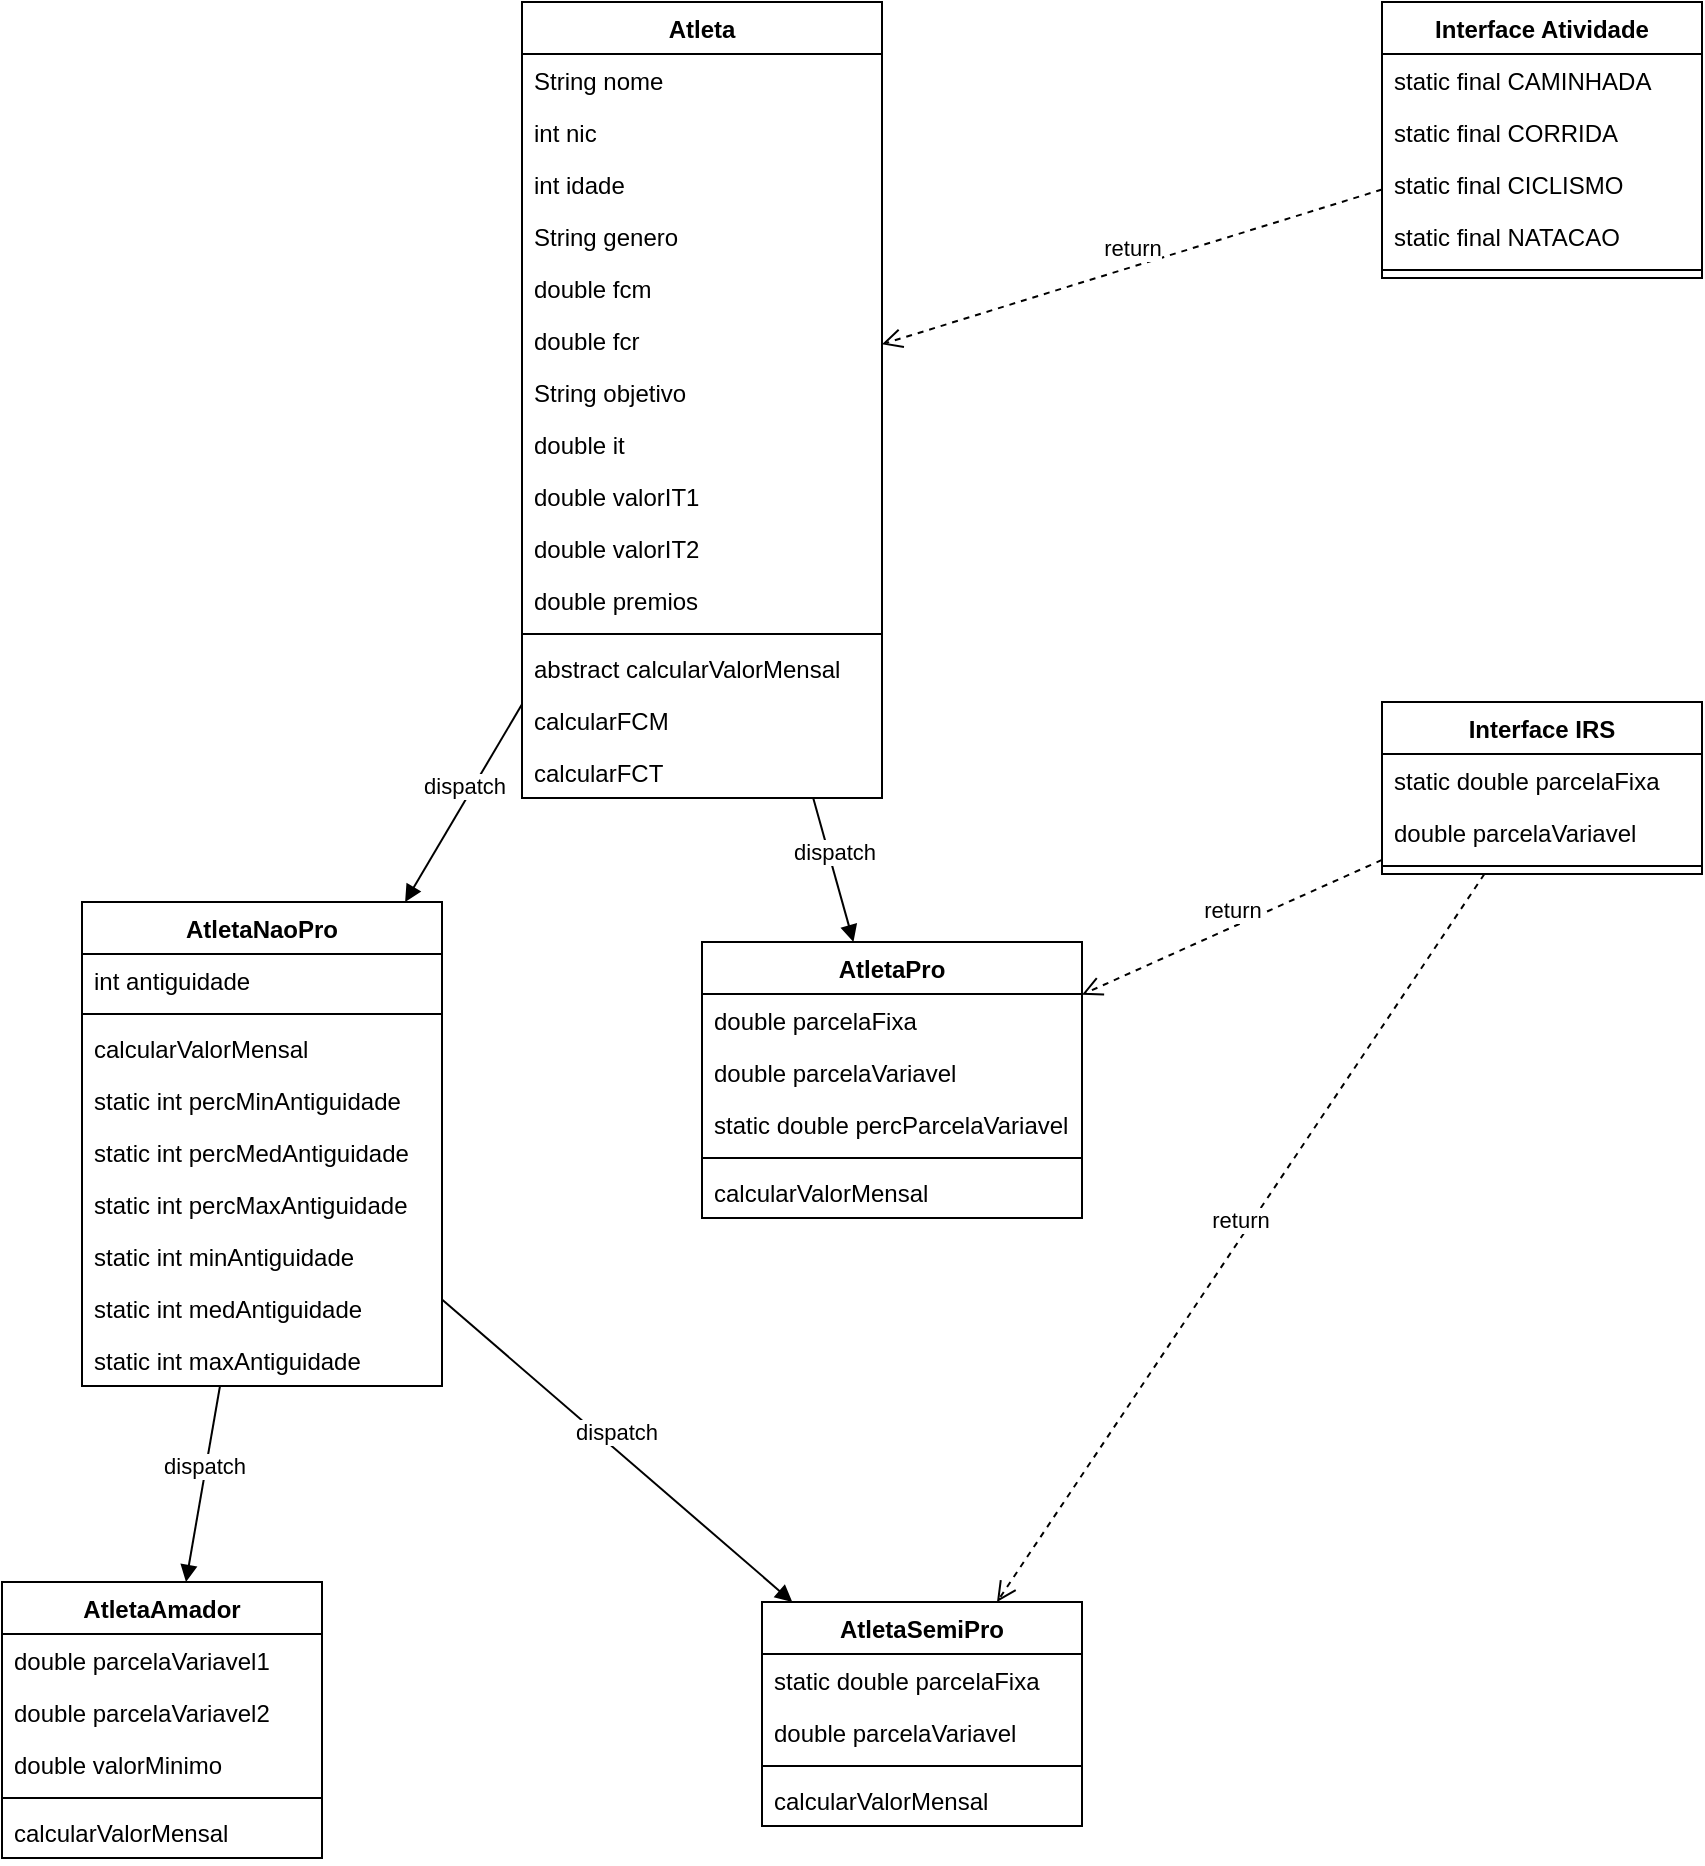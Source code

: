<mxfile version="13.10.1" type="device"><diagram id="Q3GJFb1uKrUjH7CI1r_Z" name="Page-1"><mxGraphModel dx="868" dy="454" grid="1" gridSize="10" guides="1" tooltips="1" connect="1" arrows="1" fold="1" page="1" pageScale="1" pageWidth="850" pageHeight="1100" math="0" shadow="0"><root><mxCell id="0"/><mxCell id="1" parent="0"/><mxCell id="vmN0jqH_s7pJgrx0wdP0-5" value="dispatch" style="html=1;verticalAlign=bottom;endArrow=block;" parent="1" source="vmN0jqH_s7pJgrx0wdP0-1" target="vmN0jqH_s7pJgrx0wdP0-6" edge="1"><mxGeometry width="80" relative="1" as="geometry"><mxPoint x="300" y="500" as="sourcePoint"/><mxPoint x="380" y="500" as="targetPoint"/></mxGeometry></mxCell><mxCell id="vmN0jqH_s7pJgrx0wdP0-44" value="dispatch" style="html=1;verticalAlign=bottom;endArrow=block;" parent="1" source="vmN0jqH_s7pJgrx0wdP0-1" target="vmN0jqH_s7pJgrx0wdP0-32" edge="1"><mxGeometry width="80" relative="1" as="geometry"><mxPoint x="280" y="580" as="sourcePoint"/><mxPoint x="360" y="580" as="targetPoint"/></mxGeometry></mxCell><mxCell id="vmN0jqH_s7pJgrx0wdP0-45" value="dispatch" style="html=1;verticalAlign=bottom;endArrow=block;" parent="1" source="vmN0jqH_s7pJgrx0wdP0-32" target="vmN0jqH_s7pJgrx0wdP0-19" edge="1"><mxGeometry width="80" relative="1" as="geometry"><mxPoint x="230" y="660" as="sourcePoint"/><mxPoint x="310" y="660" as="targetPoint"/></mxGeometry></mxCell><mxCell id="vmN0jqH_s7pJgrx0wdP0-46" value="dispatch" style="html=1;verticalAlign=bottom;endArrow=block;" parent="1" source="vmN0jqH_s7pJgrx0wdP0-32" target="vmN0jqH_s7pJgrx0wdP0-24" edge="1"><mxGeometry width="80" relative="1" as="geometry"><mxPoint x="330" y="980" as="sourcePoint"/><mxPoint x="410" y="980" as="targetPoint"/></mxGeometry></mxCell><mxCell id="vmN0jqH_s7pJgrx0wdP0-50" value="Interface IRS" style="swimlane;fontStyle=1;align=center;verticalAlign=top;childLayout=stackLayout;horizontal=1;startSize=26;horizontalStack=0;resizeParent=1;resizeParentMax=0;resizeLast=0;collapsible=1;marginBottom=0;" parent="1" vertex="1"><mxGeometry x="690" y="460" width="160" height="86" as="geometry"/></mxCell><mxCell id="vmN0jqH_s7pJgrx0wdP0-51" value="static double parcelaFixa" style="text;strokeColor=none;fillColor=none;align=left;verticalAlign=top;spacingLeft=4;spacingRight=4;overflow=hidden;rotatable=0;points=[[0,0.5],[1,0.5]];portConstraint=eastwest;" parent="vmN0jqH_s7pJgrx0wdP0-50" vertex="1"><mxGeometry y="26" width="160" height="26" as="geometry"/></mxCell><mxCell id="vmN0jqH_s7pJgrx0wdP0-52" value="double parcelaVariavel" style="text;strokeColor=none;fillColor=none;align=left;verticalAlign=top;spacingLeft=4;spacingRight=4;overflow=hidden;rotatable=0;points=[[0,0.5],[1,0.5]];portConstraint=eastwest;" parent="vmN0jqH_s7pJgrx0wdP0-50" vertex="1"><mxGeometry y="52" width="160" height="26" as="geometry"/></mxCell><mxCell id="vmN0jqH_s7pJgrx0wdP0-53" value="" style="line;strokeWidth=1;fillColor=none;align=left;verticalAlign=middle;spacingTop=-1;spacingLeft=3;spacingRight=3;rotatable=0;labelPosition=right;points=[];portConstraint=eastwest;" parent="vmN0jqH_s7pJgrx0wdP0-50" vertex="1"><mxGeometry y="78" width="160" height="8" as="geometry"/></mxCell><mxCell id="vmN0jqH_s7pJgrx0wdP0-56" value="Interface Atividade" style="swimlane;fontStyle=1;align=center;verticalAlign=top;childLayout=stackLayout;horizontal=1;startSize=26;horizontalStack=0;resizeParent=1;resizeParentMax=0;resizeLast=0;collapsible=1;marginBottom=0;" parent="1" vertex="1"><mxGeometry x="690" y="110" width="160" height="138" as="geometry"/></mxCell><mxCell id="vmN0jqH_s7pJgrx0wdP0-57" value="static final CAMINHADA" style="text;strokeColor=none;fillColor=none;align=left;verticalAlign=top;spacingLeft=4;spacingRight=4;overflow=hidden;rotatable=0;points=[[0,0.5],[1,0.5]];portConstraint=eastwest;" parent="vmN0jqH_s7pJgrx0wdP0-56" vertex="1"><mxGeometry y="26" width="160" height="26" as="geometry"/></mxCell><mxCell id="vmN0jqH_s7pJgrx0wdP0-61" value="static final CORRIDA" style="text;strokeColor=none;fillColor=none;align=left;verticalAlign=top;spacingLeft=4;spacingRight=4;overflow=hidden;rotatable=0;points=[[0,0.5],[1,0.5]];portConstraint=eastwest;" parent="vmN0jqH_s7pJgrx0wdP0-56" vertex="1"><mxGeometry y="52" width="160" height="26" as="geometry"/></mxCell><mxCell id="vmN0jqH_s7pJgrx0wdP0-62" value="static final CICLISMO" style="text;strokeColor=none;fillColor=none;align=left;verticalAlign=top;spacingLeft=4;spacingRight=4;overflow=hidden;rotatable=0;points=[[0,0.5],[1,0.5]];portConstraint=eastwest;" parent="vmN0jqH_s7pJgrx0wdP0-56" vertex="1"><mxGeometry y="78" width="160" height="26" as="geometry"/></mxCell><mxCell id="vmN0jqH_s7pJgrx0wdP0-63" value="static final NATACAO" style="text;strokeColor=none;fillColor=none;align=left;verticalAlign=top;spacingLeft=4;spacingRight=4;overflow=hidden;rotatable=0;points=[[0,0.5],[1,0.5]];portConstraint=eastwest;" parent="vmN0jqH_s7pJgrx0wdP0-56" vertex="1"><mxGeometry y="104" width="160" height="26" as="geometry"/></mxCell><mxCell id="vmN0jqH_s7pJgrx0wdP0-59" value="" style="line;strokeWidth=1;fillColor=none;align=left;verticalAlign=middle;spacingTop=-1;spacingLeft=3;spacingRight=3;rotatable=0;labelPosition=right;points=[];portConstraint=eastwest;" parent="vmN0jqH_s7pJgrx0wdP0-56" vertex="1"><mxGeometry y="130" width="160" height="8" as="geometry"/></mxCell><mxCell id="vmN0jqH_s7pJgrx0wdP0-70" value="return" style="html=1;verticalAlign=bottom;endArrow=open;dashed=1;endSize=8;" parent="1" source="vmN0jqH_s7pJgrx0wdP0-56" target="vmN0jqH_s7pJgrx0wdP0-1" edge="1"><mxGeometry relative="1" as="geometry"><mxPoint x="585" y="50" as="sourcePoint"/><mxPoint x="505" y="50" as="targetPoint"/></mxGeometry></mxCell><mxCell id="vmN0jqH_s7pJgrx0wdP0-71" value="return" style="html=1;verticalAlign=bottom;endArrow=open;dashed=1;endSize=8;" parent="1" source="vmN0jqH_s7pJgrx0wdP0-50" target="vmN0jqH_s7pJgrx0wdP0-19" edge="1"><mxGeometry relative="1" as="geometry"><mxPoint x="630" y="660" as="sourcePoint"/><mxPoint x="550" y="660" as="targetPoint"/></mxGeometry></mxCell><mxCell id="vmN0jqH_s7pJgrx0wdP0-72" value="return" style="html=1;verticalAlign=bottom;endArrow=open;dashed=1;endSize=8;" parent="1" source="vmN0jqH_s7pJgrx0wdP0-50" target="vmN0jqH_s7pJgrx0wdP0-6" edge="1"><mxGeometry relative="1" as="geometry"><mxPoint x="580" y="600" as="sourcePoint"/><mxPoint x="500" y="600" as="targetPoint"/></mxGeometry></mxCell><mxCell id="vmN0jqH_s7pJgrx0wdP0-1" value="Atleta" style="swimlane;fontStyle=1;align=center;verticalAlign=top;childLayout=stackLayout;horizontal=1;startSize=26;horizontalStack=0;resizeParent=1;resizeParentMax=0;resizeLast=0;collapsible=1;marginBottom=0;" parent="1" vertex="1"><mxGeometry x="260" y="110" width="180" height="398" as="geometry"/></mxCell><mxCell id="vmN0jqH_s7pJgrx0wdP0-2" value="String nome" style="text;strokeColor=none;fillColor=none;align=left;verticalAlign=top;spacingLeft=4;spacingRight=4;overflow=hidden;rotatable=0;points=[[0,0.5],[1,0.5]];portConstraint=eastwest;" parent="vmN0jqH_s7pJgrx0wdP0-1" vertex="1"><mxGeometry y="26" width="180" height="26" as="geometry"/></mxCell><mxCell id="vmN0jqH_s7pJgrx0wdP0-47" value="int nic" style="text;strokeColor=none;fillColor=none;align=left;verticalAlign=top;spacingLeft=4;spacingRight=4;overflow=hidden;rotatable=0;points=[[0,0.5],[1,0.5]];portConstraint=eastwest;" parent="vmN0jqH_s7pJgrx0wdP0-1" vertex="1"><mxGeometry y="52" width="180" height="26" as="geometry"/></mxCell><mxCell id="vmN0jqH_s7pJgrx0wdP0-49" value="int idade" style="text;strokeColor=none;fillColor=none;align=left;verticalAlign=top;spacingLeft=4;spacingRight=4;overflow=hidden;rotatable=0;points=[[0,0.5],[1,0.5]];portConstraint=eastwest;" parent="vmN0jqH_s7pJgrx0wdP0-1" vertex="1"><mxGeometry y="78" width="180" height="26" as="geometry"/></mxCell><mxCell id="vmN0jqH_s7pJgrx0wdP0-65" value="String genero" style="text;strokeColor=none;fillColor=none;align=left;verticalAlign=top;spacingLeft=4;spacingRight=4;overflow=hidden;rotatable=0;points=[[0,0.5],[1,0.5]];portConstraint=eastwest;" parent="vmN0jqH_s7pJgrx0wdP0-1" vertex="1"><mxGeometry y="104" width="180" height="26" as="geometry"/></mxCell><mxCell id="vmN0jqH_s7pJgrx0wdP0-66" value="double fcm" style="text;strokeColor=none;fillColor=none;align=left;verticalAlign=top;spacingLeft=4;spacingRight=4;overflow=hidden;rotatable=0;points=[[0,0.5],[1,0.5]];portConstraint=eastwest;" parent="vmN0jqH_s7pJgrx0wdP0-1" vertex="1"><mxGeometry y="130" width="180" height="26" as="geometry"/></mxCell><mxCell id="vmN0jqH_s7pJgrx0wdP0-48" value="double fcr" style="text;strokeColor=none;fillColor=none;align=left;verticalAlign=top;spacingLeft=4;spacingRight=4;overflow=hidden;rotatable=0;points=[[0,0.5],[1,0.5]];portConstraint=eastwest;" parent="vmN0jqH_s7pJgrx0wdP0-1" vertex="1"><mxGeometry y="156" width="180" height="26" as="geometry"/></mxCell><mxCell id="vmN0jqH_s7pJgrx0wdP0-67" value="String objetivo" style="text;strokeColor=none;fillColor=none;align=left;verticalAlign=top;spacingLeft=4;spacingRight=4;overflow=hidden;rotatable=0;points=[[0,0.5],[1,0.5]];portConstraint=eastwest;" parent="vmN0jqH_s7pJgrx0wdP0-1" vertex="1"><mxGeometry y="182" width="180" height="26" as="geometry"/></mxCell><mxCell id="vmN0jqH_s7pJgrx0wdP0-73" value="double it" style="text;strokeColor=none;fillColor=none;align=left;verticalAlign=top;spacingLeft=4;spacingRight=4;overflow=hidden;rotatable=0;points=[[0,0.5],[1,0.5]];portConstraint=eastwest;" parent="vmN0jqH_s7pJgrx0wdP0-1" vertex="1"><mxGeometry y="208" width="180" height="26" as="geometry"/></mxCell><mxCell id="vmN0jqH_s7pJgrx0wdP0-75" value="double valorIT1" style="text;strokeColor=none;fillColor=none;align=left;verticalAlign=top;spacingLeft=4;spacingRight=4;overflow=hidden;rotatable=0;points=[[0,0.5],[1,0.5]];portConstraint=eastwest;" parent="vmN0jqH_s7pJgrx0wdP0-1" vertex="1"><mxGeometry y="234" width="180" height="26" as="geometry"/></mxCell><mxCell id="vmN0jqH_s7pJgrx0wdP0-76" value="double valorIT2" style="text;strokeColor=none;fillColor=none;align=left;verticalAlign=top;spacingLeft=4;spacingRight=4;overflow=hidden;rotatable=0;points=[[0,0.5],[1,0.5]];portConstraint=eastwest;" parent="vmN0jqH_s7pJgrx0wdP0-1" vertex="1"><mxGeometry y="260" width="180" height="26" as="geometry"/></mxCell><mxCell id="vmN0jqH_s7pJgrx0wdP0-77" value="double premios" style="text;strokeColor=none;fillColor=none;align=left;verticalAlign=top;spacingLeft=4;spacingRight=4;overflow=hidden;rotatable=0;points=[[0,0.5],[1,0.5]];portConstraint=eastwest;" parent="vmN0jqH_s7pJgrx0wdP0-1" vertex="1"><mxGeometry y="286" width="180" height="26" as="geometry"/></mxCell><mxCell id="vmN0jqH_s7pJgrx0wdP0-3" value="" style="line;strokeWidth=1;fillColor=none;align=left;verticalAlign=middle;spacingTop=-1;spacingLeft=3;spacingRight=3;rotatable=0;labelPosition=right;points=[];portConstraint=eastwest;" parent="vmN0jqH_s7pJgrx0wdP0-1" vertex="1"><mxGeometry y="312" width="180" height="8" as="geometry"/></mxCell><mxCell id="vmN0jqH_s7pJgrx0wdP0-4" value="abstract calcularValorMensal" style="text;strokeColor=none;fillColor=none;align=left;verticalAlign=top;spacingLeft=4;spacingRight=4;overflow=hidden;rotatable=0;points=[[0,0.5],[1,0.5]];portConstraint=eastwest;" parent="vmN0jqH_s7pJgrx0wdP0-1" vertex="1"><mxGeometry y="320" width="180" height="26" as="geometry"/></mxCell><mxCell id="vmN0jqH_s7pJgrx0wdP0-55" value="calcularFCM" style="text;strokeColor=none;fillColor=none;align=left;verticalAlign=top;spacingLeft=4;spacingRight=4;overflow=hidden;rotatable=0;points=[[0,0.5],[1,0.5]];portConstraint=eastwest;" parent="vmN0jqH_s7pJgrx0wdP0-1" vertex="1"><mxGeometry y="346" width="180" height="26" as="geometry"/></mxCell><mxCell id="vmN0jqH_s7pJgrx0wdP0-68" value="calcularFCT" style="text;strokeColor=none;fillColor=none;align=left;verticalAlign=top;spacingLeft=4;spacingRight=4;overflow=hidden;rotatable=0;points=[[0,0.5],[1,0.5]];portConstraint=eastwest;" parent="vmN0jqH_s7pJgrx0wdP0-1" vertex="1"><mxGeometry y="372" width="180" height="26" as="geometry"/></mxCell><mxCell id="vmN0jqH_s7pJgrx0wdP0-24" value="AtletaAmador" style="swimlane;fontStyle=1;align=center;verticalAlign=top;childLayout=stackLayout;horizontal=1;startSize=26;horizontalStack=0;resizeParent=1;resizeParentMax=0;resizeLast=0;collapsible=1;marginBottom=0;" parent="1" vertex="1"><mxGeometry y="900" width="160" height="138" as="geometry"/></mxCell><mxCell id="vmN0jqH_s7pJgrx0wdP0-25" value="double parcelaVariavel1" style="text;strokeColor=none;fillColor=none;align=left;verticalAlign=top;spacingLeft=4;spacingRight=4;overflow=hidden;rotatable=0;points=[[0,0.5],[1,0.5]];portConstraint=eastwest;" parent="vmN0jqH_s7pJgrx0wdP0-24" vertex="1"><mxGeometry y="26" width="160" height="26" as="geometry"/></mxCell><mxCell id="vmN0jqH_s7pJgrx0wdP0-27" value="double parcelaVariavel2" style="text;strokeColor=none;fillColor=none;align=left;verticalAlign=top;spacingLeft=4;spacingRight=4;overflow=hidden;rotatable=0;points=[[0,0.5],[1,0.5]];portConstraint=eastwest;" parent="vmN0jqH_s7pJgrx0wdP0-24" vertex="1"><mxGeometry y="52" width="160" height="26" as="geometry"/></mxCell><mxCell id="vmN0jqH_s7pJgrx0wdP0-29" value="double valorMinimo" style="text;strokeColor=none;fillColor=none;align=left;verticalAlign=top;spacingLeft=4;spacingRight=4;overflow=hidden;rotatable=0;points=[[0,0.5],[1,0.5]];portConstraint=eastwest;" parent="vmN0jqH_s7pJgrx0wdP0-24" vertex="1"><mxGeometry y="78" width="160" height="26" as="geometry"/></mxCell><mxCell id="vmN0jqH_s7pJgrx0wdP0-26" value="" style="line;strokeWidth=1;fillColor=none;align=left;verticalAlign=middle;spacingTop=-1;spacingLeft=3;spacingRight=3;rotatable=0;labelPosition=right;points=[];portConstraint=eastwest;" parent="vmN0jqH_s7pJgrx0wdP0-24" vertex="1"><mxGeometry y="104" width="160" height="8" as="geometry"/></mxCell><mxCell id="vmN0jqH_s7pJgrx0wdP0-28" value="calcularValorMensal" style="text;strokeColor=none;fillColor=none;align=left;verticalAlign=top;spacingLeft=4;spacingRight=4;overflow=hidden;rotatable=0;points=[[0,0.5],[1,0.5]];portConstraint=eastwest;" parent="vmN0jqH_s7pJgrx0wdP0-24" vertex="1"><mxGeometry y="112" width="160" height="26" as="geometry"/></mxCell><mxCell id="vmN0jqH_s7pJgrx0wdP0-19" value="AtletaSemiPro" style="swimlane;fontStyle=1;align=center;verticalAlign=top;childLayout=stackLayout;horizontal=1;startSize=26;horizontalStack=0;resizeParent=1;resizeParentMax=0;resizeLast=0;collapsible=1;marginBottom=0;" parent="1" vertex="1"><mxGeometry x="380" y="910" width="160" height="112" as="geometry"/></mxCell><mxCell id="vmN0jqH_s7pJgrx0wdP0-20" value="static double parcelaFixa" style="text;strokeColor=none;fillColor=none;align=left;verticalAlign=top;spacingLeft=4;spacingRight=4;overflow=hidden;rotatable=0;points=[[0,0.5],[1,0.5]];portConstraint=eastwest;" parent="vmN0jqH_s7pJgrx0wdP0-19" vertex="1"><mxGeometry y="26" width="160" height="26" as="geometry"/></mxCell><mxCell id="vmN0jqH_s7pJgrx0wdP0-22" value="double parcelaVariavel" style="text;strokeColor=none;fillColor=none;align=left;verticalAlign=top;spacingLeft=4;spacingRight=4;overflow=hidden;rotatable=0;points=[[0,0.5],[1,0.5]];portConstraint=eastwest;" parent="vmN0jqH_s7pJgrx0wdP0-19" vertex="1"><mxGeometry y="52" width="160" height="26" as="geometry"/></mxCell><mxCell id="vmN0jqH_s7pJgrx0wdP0-21" value="" style="line;strokeWidth=1;fillColor=none;align=left;verticalAlign=middle;spacingTop=-1;spacingLeft=3;spacingRight=3;rotatable=0;labelPosition=right;points=[];portConstraint=eastwest;" parent="vmN0jqH_s7pJgrx0wdP0-19" vertex="1"><mxGeometry y="78" width="160" height="8" as="geometry"/></mxCell><mxCell id="vmN0jqH_s7pJgrx0wdP0-23" value="calcularValorMensal" style="text;strokeColor=none;fillColor=none;align=left;verticalAlign=top;spacingLeft=4;spacingRight=4;overflow=hidden;rotatable=0;points=[[0,0.5],[1,0.5]];portConstraint=eastwest;" parent="vmN0jqH_s7pJgrx0wdP0-19" vertex="1"><mxGeometry y="86" width="160" height="26" as="geometry"/></mxCell><mxCell id="vmN0jqH_s7pJgrx0wdP0-6" value="AtletaPro" style="swimlane;fontStyle=1;align=center;verticalAlign=top;childLayout=stackLayout;horizontal=1;startSize=26;horizontalStack=0;resizeParent=1;resizeParentMax=0;resizeLast=0;collapsible=1;marginBottom=0;" parent="1" vertex="1"><mxGeometry x="350" y="580" width="190" height="138" as="geometry"/></mxCell><mxCell id="vmN0jqH_s7pJgrx0wdP0-7" value="double parcelaFixa" style="text;strokeColor=none;fillColor=none;align=left;verticalAlign=top;spacingLeft=4;spacingRight=4;overflow=hidden;rotatable=0;points=[[0,0.5],[1,0.5]];portConstraint=eastwest;" parent="vmN0jqH_s7pJgrx0wdP0-6" vertex="1"><mxGeometry y="26" width="190" height="26" as="geometry"/></mxCell><mxCell id="vmN0jqH_s7pJgrx0wdP0-43" value="double parcelaVariavel" style="text;strokeColor=none;fillColor=none;align=left;verticalAlign=top;spacingLeft=4;spacingRight=4;overflow=hidden;rotatable=0;points=[[0,0.5],[1,0.5]];portConstraint=eastwest;" parent="vmN0jqH_s7pJgrx0wdP0-6" vertex="1"><mxGeometry y="52" width="190" height="26" as="geometry"/></mxCell><mxCell id="vmN0jqH_s7pJgrx0wdP0-18" value="static double percParcelaVariavel" style="text;strokeColor=none;fillColor=none;align=left;verticalAlign=top;spacingLeft=4;spacingRight=4;overflow=hidden;rotatable=0;points=[[0,0.5],[1,0.5]];portConstraint=eastwest;" parent="vmN0jqH_s7pJgrx0wdP0-6" vertex="1"><mxGeometry y="78" width="190" height="26" as="geometry"/></mxCell><mxCell id="vmN0jqH_s7pJgrx0wdP0-8" value="" style="line;strokeWidth=1;fillColor=none;align=left;verticalAlign=middle;spacingTop=-1;spacingLeft=3;spacingRight=3;rotatable=0;labelPosition=right;points=[];portConstraint=eastwest;" parent="vmN0jqH_s7pJgrx0wdP0-6" vertex="1"><mxGeometry y="104" width="190" height="8" as="geometry"/></mxCell><mxCell id="vmN0jqH_s7pJgrx0wdP0-9" value="calcularValorMensal" style="text;strokeColor=none;fillColor=none;align=left;verticalAlign=top;spacingLeft=4;spacingRight=4;overflow=hidden;rotatable=0;points=[[0,0.5],[1,0.5]];portConstraint=eastwest;" parent="vmN0jqH_s7pJgrx0wdP0-6" vertex="1"><mxGeometry y="112" width="190" height="26" as="geometry"/></mxCell><mxCell id="vmN0jqH_s7pJgrx0wdP0-32" value="AtletaNaoPro" style="swimlane;fontStyle=1;align=center;verticalAlign=top;childLayout=stackLayout;horizontal=1;startSize=26;horizontalStack=0;resizeParent=1;resizeParentMax=0;resizeLast=0;collapsible=1;marginBottom=0;" parent="1" vertex="1"><mxGeometry x="40" y="560" width="180" height="242" as="geometry"/></mxCell><mxCell id="vmN0jqH_s7pJgrx0wdP0-34" value="int antiguidade" style="text;strokeColor=none;fillColor=none;align=left;verticalAlign=top;spacingLeft=4;spacingRight=4;overflow=hidden;rotatable=0;points=[[0,0.5],[1,0.5]];portConstraint=eastwest;" parent="vmN0jqH_s7pJgrx0wdP0-32" vertex="1"><mxGeometry y="26" width="180" height="26" as="geometry"/></mxCell><mxCell id="vmN0jqH_s7pJgrx0wdP0-35" value="" style="line;strokeWidth=1;fillColor=none;align=left;verticalAlign=middle;spacingTop=-1;spacingLeft=3;spacingRight=3;rotatable=0;labelPosition=right;points=[];portConstraint=eastwest;" parent="vmN0jqH_s7pJgrx0wdP0-32" vertex="1"><mxGeometry y="52" width="180" height="8" as="geometry"/></mxCell><mxCell id="vmN0jqH_s7pJgrx0wdP0-36" value="calcularValorMensal" style="text;strokeColor=none;fillColor=none;align=left;verticalAlign=top;spacingLeft=4;spacingRight=4;overflow=hidden;rotatable=0;points=[[0,0.5],[1,0.5]];portConstraint=eastwest;" parent="vmN0jqH_s7pJgrx0wdP0-32" vertex="1"><mxGeometry y="60" width="180" height="26" as="geometry"/></mxCell><mxCell id="vmN0jqH_s7pJgrx0wdP0-37" value="static int percMinAntiguidade" style="text;strokeColor=none;fillColor=none;align=left;verticalAlign=top;spacingLeft=4;spacingRight=4;overflow=hidden;rotatable=0;points=[[0,0.5],[1,0.5]];portConstraint=eastwest;" parent="vmN0jqH_s7pJgrx0wdP0-32" vertex="1"><mxGeometry y="86" width="180" height="26" as="geometry"/></mxCell><mxCell id="vmN0jqH_s7pJgrx0wdP0-38" value="static int percMedAntiguidade" style="text;strokeColor=none;fillColor=none;align=left;verticalAlign=top;spacingLeft=4;spacingRight=4;overflow=hidden;rotatable=0;points=[[0,0.5],[1,0.5]];portConstraint=eastwest;" parent="vmN0jqH_s7pJgrx0wdP0-32" vertex="1"><mxGeometry y="112" width="180" height="26" as="geometry"/></mxCell><mxCell id="vmN0jqH_s7pJgrx0wdP0-39" value="static int percMaxAntiguidade" style="text;strokeColor=none;fillColor=none;align=left;verticalAlign=top;spacingLeft=4;spacingRight=4;overflow=hidden;rotatable=0;points=[[0,0.5],[1,0.5]];portConstraint=eastwest;" parent="vmN0jqH_s7pJgrx0wdP0-32" vertex="1"><mxGeometry y="138" width="180" height="26" as="geometry"/></mxCell><mxCell id="vmN0jqH_s7pJgrx0wdP0-40" value="static int minAntiguidade" style="text;strokeColor=none;fillColor=none;align=left;verticalAlign=top;spacingLeft=4;spacingRight=4;overflow=hidden;rotatable=0;points=[[0,0.5],[1,0.5]];portConstraint=eastwest;" parent="vmN0jqH_s7pJgrx0wdP0-32" vertex="1"><mxGeometry y="164" width="180" height="26" as="geometry"/></mxCell><mxCell id="vmN0jqH_s7pJgrx0wdP0-41" value="static int medAntiguidade" style="text;strokeColor=none;fillColor=none;align=left;verticalAlign=top;spacingLeft=4;spacingRight=4;overflow=hidden;rotatable=0;points=[[0,0.5],[1,0.5]];portConstraint=eastwest;" parent="vmN0jqH_s7pJgrx0wdP0-32" vertex="1"><mxGeometry y="190" width="180" height="26" as="geometry"/></mxCell><mxCell id="vmN0jqH_s7pJgrx0wdP0-42" value="static int maxAntiguidade" style="text;strokeColor=none;fillColor=none;align=left;verticalAlign=top;spacingLeft=4;spacingRight=4;overflow=hidden;rotatable=0;points=[[0,0.5],[1,0.5]];portConstraint=eastwest;" parent="vmN0jqH_s7pJgrx0wdP0-32" vertex="1"><mxGeometry y="216" width="180" height="26" as="geometry"/></mxCell></root></mxGraphModel></diagram></mxfile>